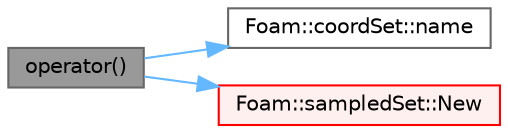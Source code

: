 digraph "operator()"
{
 // LATEX_PDF_SIZE
  bgcolor="transparent";
  edge [fontname=Helvetica,fontsize=10,labelfontname=Helvetica,labelfontsize=10];
  node [fontname=Helvetica,fontsize=10,shape=box,height=0.2,width=0.4];
  rankdir="LR";
  Node1 [id="Node000001",label="operator()",height=0.2,width=0.4,color="gray40", fillcolor="grey60", style="filled", fontcolor="black",tooltip=" "];
  Node1 -> Node2 [id="edge1_Node000001_Node000002",color="steelblue1",style="solid",tooltip=" "];
  Node2 [id="Node000002",label="Foam::coordSet::name",height=0.2,width=0.4,color="grey40", fillcolor="white", style="filled",URL="$classFoam_1_1coordSet.html#a96ca9d9164d69ea066ae5bb92311119f",tooltip=" "];
  Node1 -> Node3 [id="edge2_Node000001_Node000003",color="steelblue1",style="solid",tooltip=" "];
  Node3 [id="Node000003",label="Foam::sampledSet::New",height=0.2,width=0.4,color="red", fillcolor="#FFF0F0", style="filled",URL="$classFoam_1_1sampledSet.html#ada07e0122f74ef1e89c399515744d472",tooltip=" "];
}
